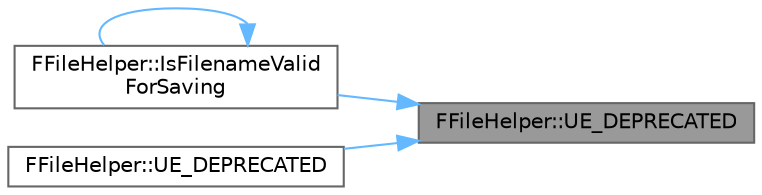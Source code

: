 digraph "FFileHelper::UE_DEPRECATED"
{
 // INTERACTIVE_SVG=YES
 // LATEX_PDF_SIZE
  bgcolor="transparent";
  edge [fontname=Helvetica,fontsize=10,labelfontname=Helvetica,labelfontsize=10];
  node [fontname=Helvetica,fontsize=10,shape=box,height=0.2,width=0.4];
  rankdir="RL";
  Node1 [id="Node000001",label="FFileHelper::UE_DEPRECATED",height=0.2,width=0.4,color="gray40", fillcolor="grey60", style="filled", fontcolor="black",tooltip=" "];
  Node1 -> Node2 [id="edge1_Node000001_Node000002",dir="back",color="steelblue1",style="solid",tooltip=" "];
  Node2 [id="Node000002",label="FFileHelper::IsFilenameValid\lForSaving",height=0.2,width=0.4,color="grey40", fillcolor="white", style="filled",URL="$d1/d50/structFFileHelper.html#ab40effe6e39695d990e3d485f2a7cc5c",tooltip="Checks to see if a filename is valid for saving."];
  Node2 -> Node2 [id="edge2_Node000002_Node000002",dir="back",color="steelblue1",style="solid",tooltip=" "];
  Node1 -> Node3 [id="edge3_Node000001_Node000003",dir="back",color="steelblue1",style="solid",tooltip=" "];
  Node3 [id="Node000003",label="FFileHelper::UE_DEPRECATED",height=0.2,width=0.4,color="grey40", fillcolor="white", style="filled",URL="$d1/d50/structFFileHelper.html#ad849ea8ea1b7550c43b8fe022b99ab6d",tooltip=" "];
}
